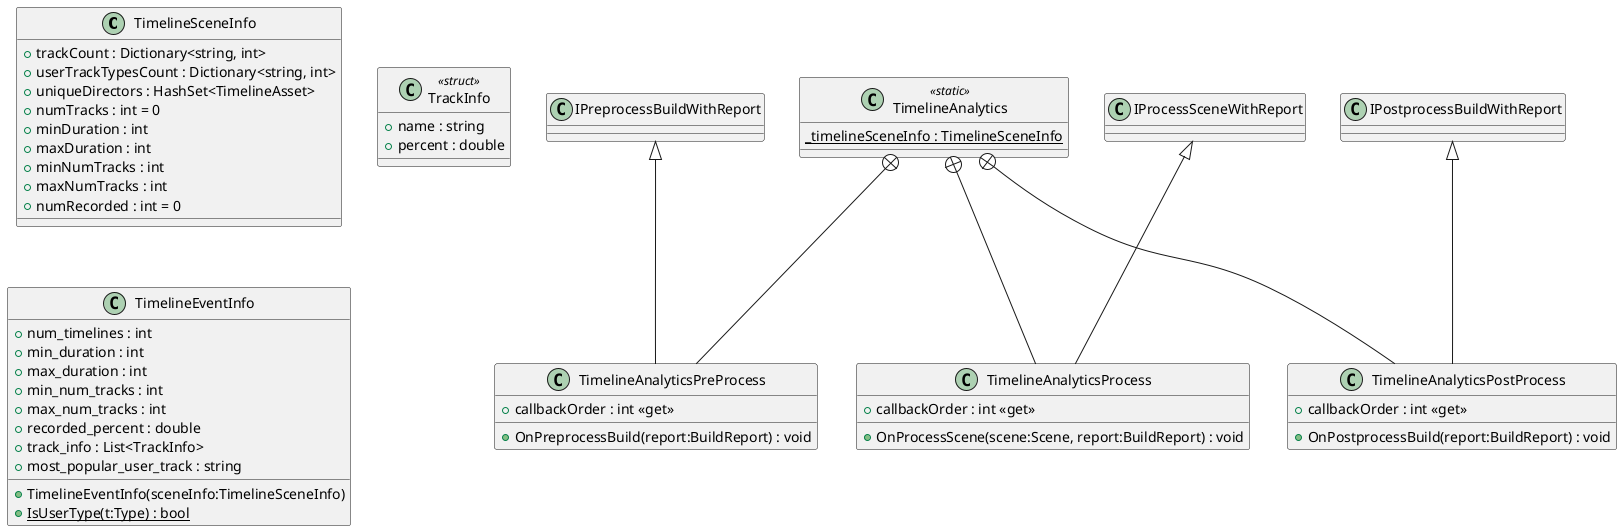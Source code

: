 @startuml
class TimelineSceneInfo {
    + trackCount : Dictionary<string, int>
    + userTrackTypesCount : Dictionary<string, int>
    + uniqueDirectors : HashSet<TimelineAsset>
    + numTracks : int = 0
    + minDuration : int
    + maxDuration : int
    + minNumTracks : int
    + maxNumTracks : int
    + numRecorded : int = 0
}
class TrackInfo <<struct>> {
    + name : string
    + percent : double
}
class TimelineEventInfo {
    + num_timelines : int
    + min_duration : int
    + max_duration : int
    + min_num_tracks : int
    + max_num_tracks : int
    + recorded_percent : double
    + track_info : List<TrackInfo>
    + most_popular_user_track : string
    + TimelineEventInfo(sceneInfo:TimelineSceneInfo)
    + {static} IsUserType(t:Type) : bool
}
class TimelineAnalytics <<static>> {
    {static} _timelineSceneInfo : TimelineSceneInfo
}
class TimelineAnalyticsPreProcess {
    + callbackOrder : int <<get>>
    + OnPreprocessBuild(report:BuildReport) : void
}
class TimelineAnalyticsProcess {
    + callbackOrder : int <<get>>
    + OnProcessScene(scene:Scene, report:BuildReport) : void
}
class TimelineAnalyticsPostProcess {
    + callbackOrder : int <<get>>
    + OnPostprocessBuild(report:BuildReport) : void
}
TimelineAnalytics +-- TimelineAnalyticsPreProcess
IPreprocessBuildWithReport <|-- TimelineAnalyticsPreProcess
TimelineAnalytics +-- TimelineAnalyticsProcess
IProcessSceneWithReport <|-- TimelineAnalyticsProcess
TimelineAnalytics +-- TimelineAnalyticsPostProcess
IPostprocessBuildWithReport <|-- TimelineAnalyticsPostProcess
@enduml

